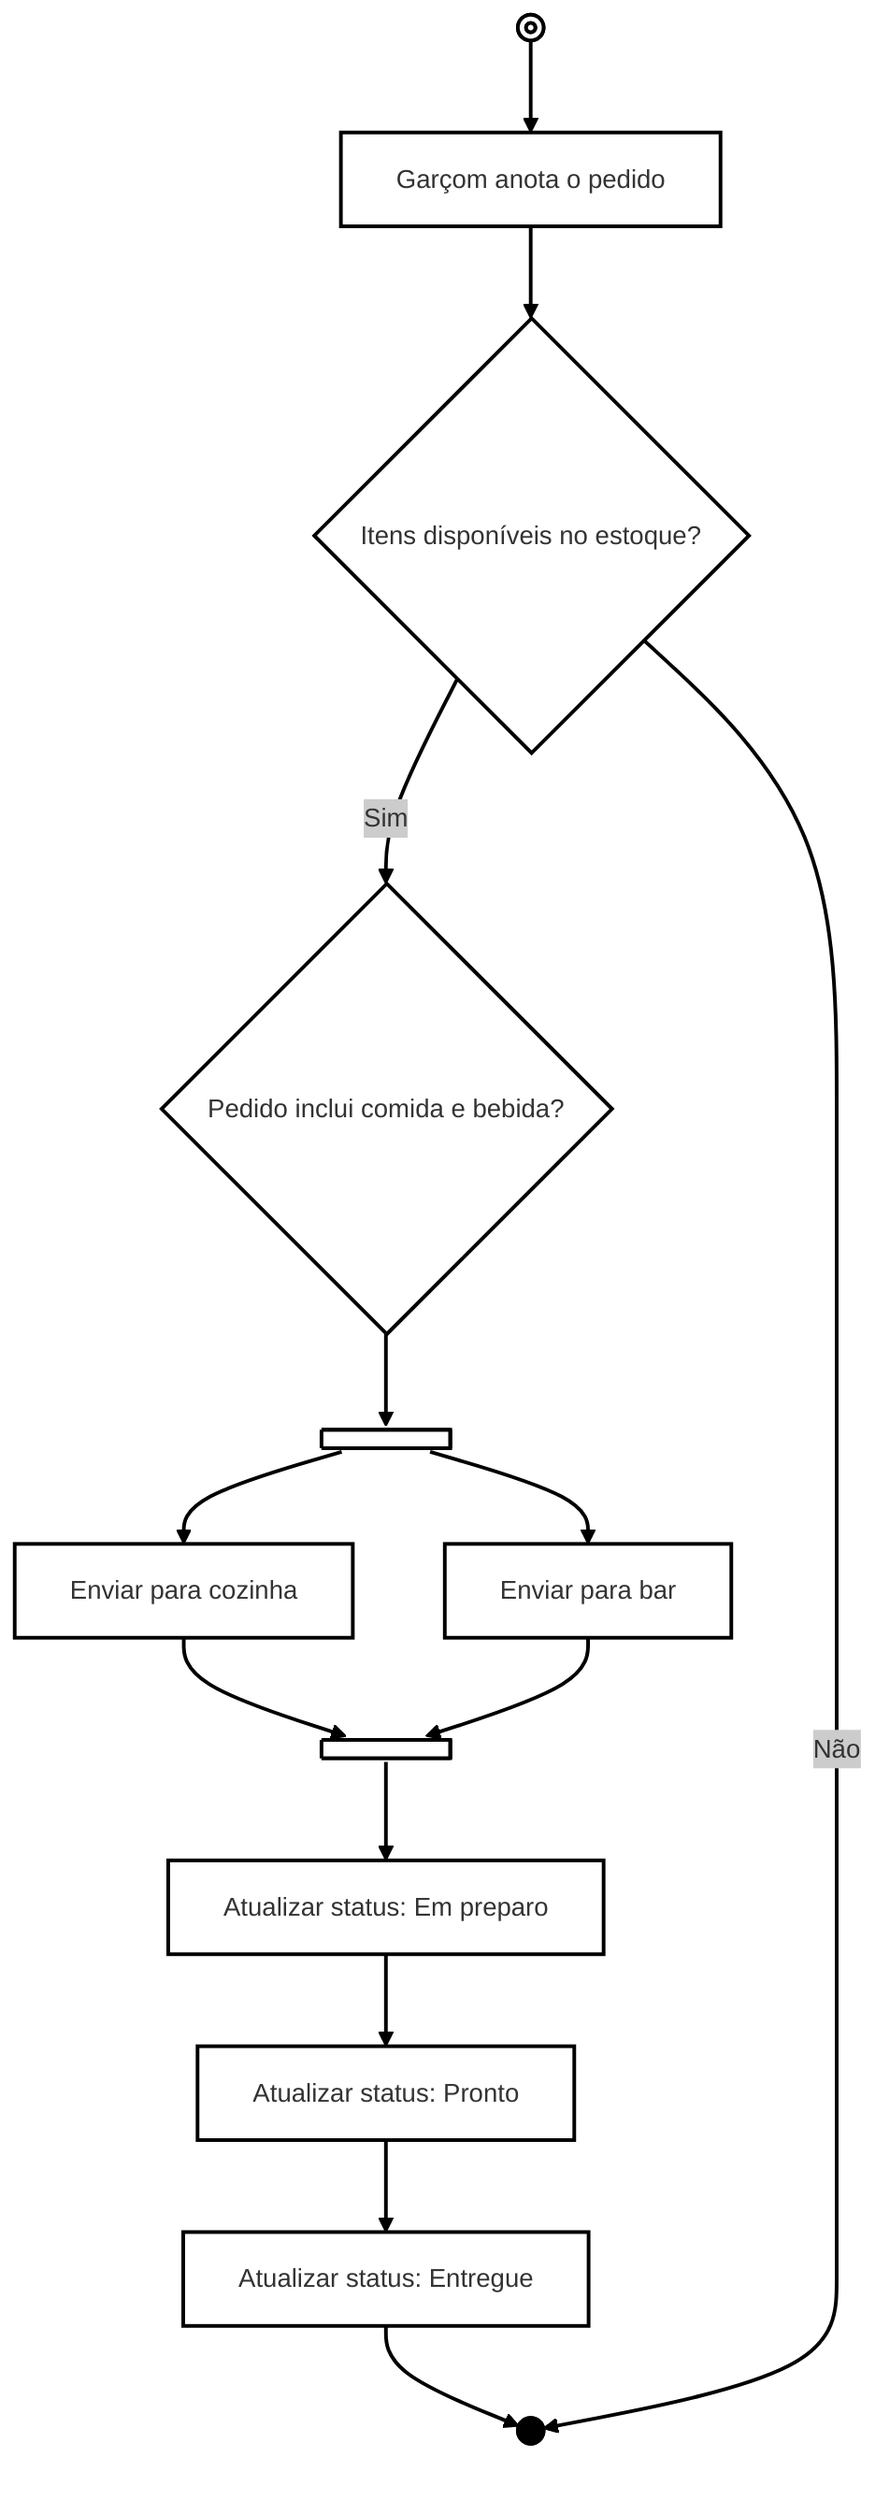 ---
config:
  theme: neo
layout: dagre
---
flowchart TD
    Inicio["Início"] --> AnotarPedido["Garçom anota o pedido"]
    AnotarPedido --> VerificarDisponibilidade{"Itens disponíveis no estoque?"}
    VerificarDisponibilidade -- Sim --> DecisaoPedido{"Pedido inclui comida e bebida?"}
    EnviaCozinha["Enviar para cozinha"] --> Join["=="]
    EnviaBar["Enviar para bar"] --> Join
    Join --> AtualizarStatus["Atualizar status: Em preparo"]
    AtualizarStatus --> Pronto["Atualizar status: Pronto"]
    Pronto --> Entregue["Atualizar status: Entregue"]
    Entregue --> Fim["Fim"]
    VerificarDisponibilidade -- Não --> Fim
    n1["Fork/Join"] --> EnviaCozinha & EnviaBar
    DecisaoPedido --> n1
    Inicio@{ shape: fr-circ}
    Join@{ shape: fork}
    Fim@{ shape: f-circ}
    n1@{ shape: fork}